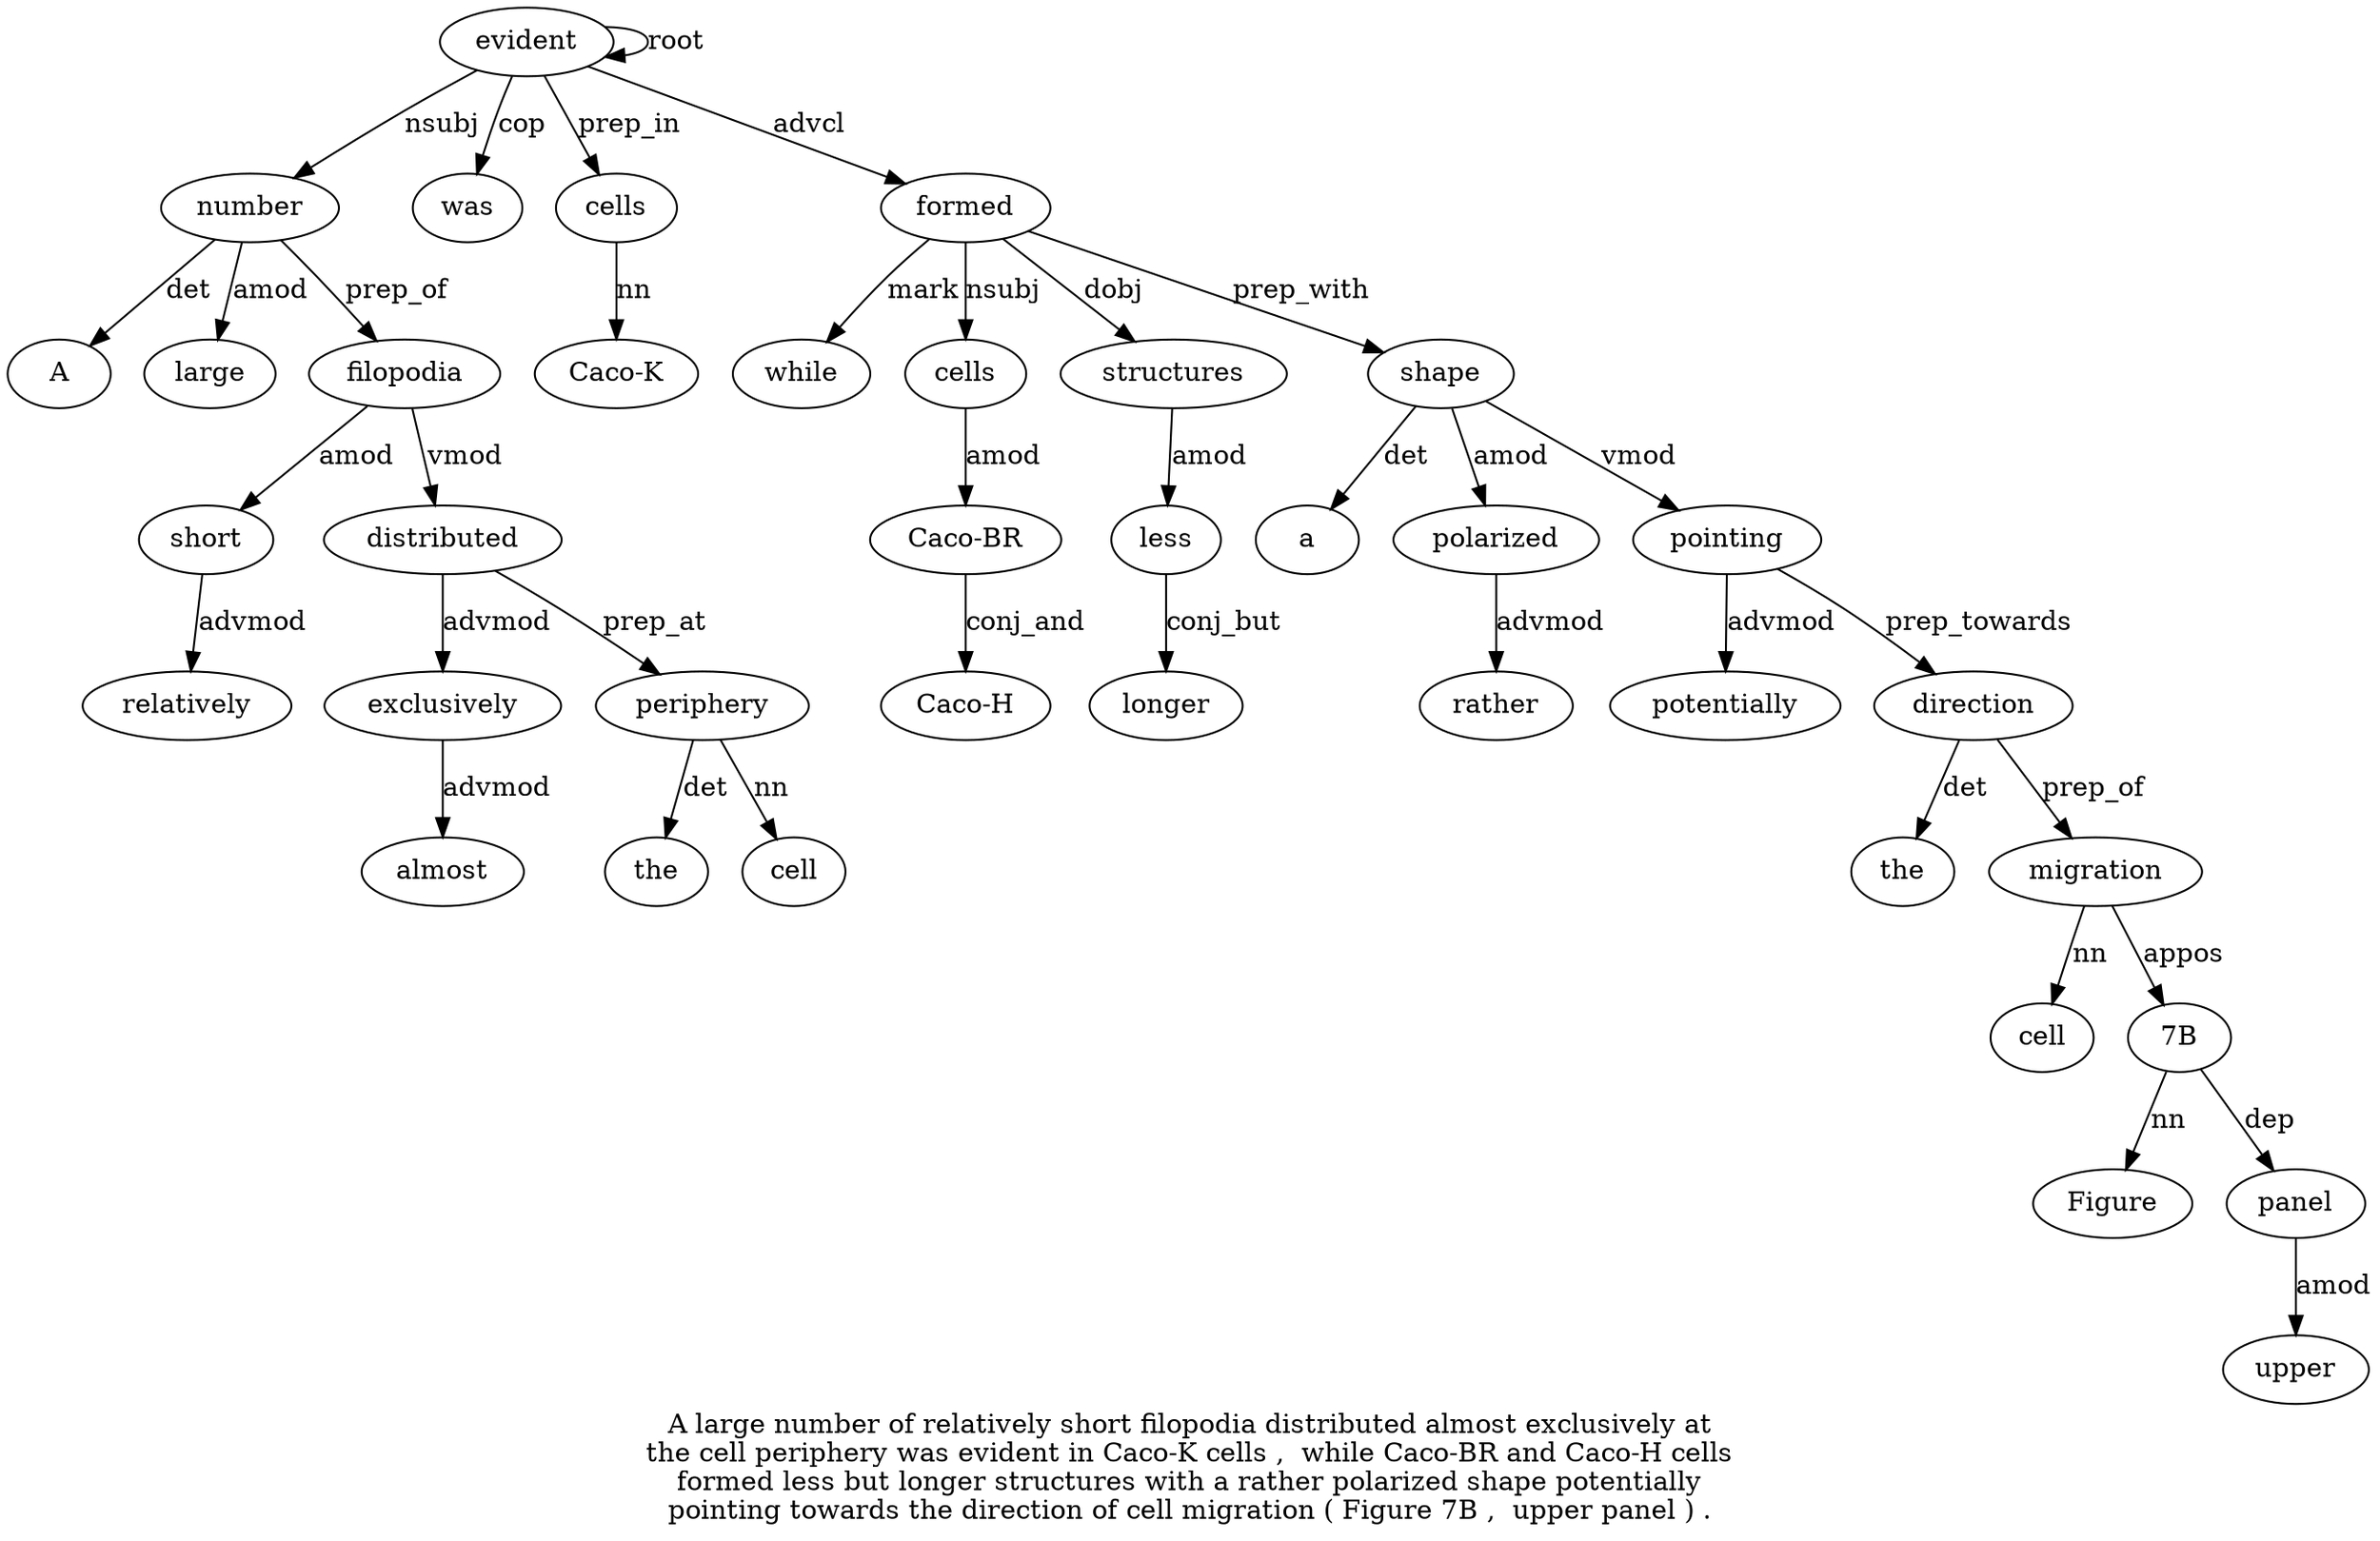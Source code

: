 digraph "A large number of relatively short filopodia distributed almost exclusively at the cell periphery was evident in Caco-K cells ,  while Caco-BR and Caco-H cells formed less but longer structures with a rather polarized shape potentially pointing towards the direction of cell migration ( Figure 7B ,  upper panel ) ." {
label="A large number of relatively short filopodia distributed almost exclusively at
the cell periphery was evident in Caco-K cells ,  while Caco-BR and Caco-H cells
formed less but longer structures with a rather polarized shape potentially
pointing towards the direction of cell migration ( Figure 7B ,  upper panel ) .";
number3 [style=filled, fillcolor=white, label=number];
A1 [style=filled, fillcolor=white, label=A];
number3 -> A1  [label=det];
large2 [style=filled, fillcolor=white, label=large];
number3 -> large2  [label=amod];
evident16 [style=filled, fillcolor=white, label=evident];
evident16 -> number3  [label=nsubj];
short6 [style=filled, fillcolor=white, label=short];
relatively5 [style=filled, fillcolor=white, label=relatively];
short6 -> relatively5  [label=advmod];
filopodia7 [style=filled, fillcolor=white, label=filopodia];
filopodia7 -> short6  [label=amod];
number3 -> filopodia7  [label=prep_of];
distributed8 [style=filled, fillcolor=white, label=distributed];
filopodia7 -> distributed8  [label=vmod];
exclusively10 [style=filled, fillcolor=white, label=exclusively];
almost9 [style=filled, fillcolor=white, label=almost];
exclusively10 -> almost9  [label=advmod];
distributed8 -> exclusively10  [label=advmod];
periphery14 [style=filled, fillcolor=white, label=periphery];
the12 [style=filled, fillcolor=white, label=the];
periphery14 -> the12  [label=det];
cell13 [style=filled, fillcolor=white, label=cell];
periphery14 -> cell13  [label=nn];
distributed8 -> periphery14  [label=prep_at];
was15 [style=filled, fillcolor=white, label=was];
evident16 -> was15  [label=cop];
evident16 -> evident16  [label=root];
cells19 [style=filled, fillcolor=white, label=cells];
"Caco-K18" [style=filled, fillcolor=white, label="Caco-K"];
cells19 -> "Caco-K18"  [label=nn];
evident16 -> cells19  [label=prep_in];
formed26 [style=filled, fillcolor=white, label=formed];
while21 [style=filled, fillcolor=white, label=while];
formed26 -> while21  [label=mark];
cells25 [style=filled, fillcolor=white, label=cells];
"Caco-BR22" [style=filled, fillcolor=white, label="Caco-BR"];
cells25 -> "Caco-BR22"  [label=amod];
"Caco-H24" [style=filled, fillcolor=white, label="Caco-H"];
"Caco-BR22" -> "Caco-H24"  [label=conj_and];
formed26 -> cells25  [label=nsubj];
evident16 -> formed26  [label=advcl];
structures30 [style=filled, fillcolor=white, label=structures];
less27 [style=filled, fillcolor=white, label=less];
structures30 -> less27  [label=amod];
longer29 [style=filled, fillcolor=white, label=longer];
less27 -> longer29  [label=conj_but];
formed26 -> structures30  [label=dobj];
shape35 [style=filled, fillcolor=white, label=shape];
a32 [style=filled, fillcolor=white, label=a];
shape35 -> a32  [label=det];
polarized34 [style=filled, fillcolor=white, label=polarized];
rather33 [style=filled, fillcolor=white, label=rather];
polarized34 -> rather33  [label=advmod];
shape35 -> polarized34  [label=amod];
formed26 -> shape35  [label=prep_with];
pointing37 [style=filled, fillcolor=white, label=pointing];
potentially36 [style=filled, fillcolor=white, label=potentially];
pointing37 -> potentially36  [label=advmod];
shape35 -> pointing37  [label=vmod];
direction40 [style=filled, fillcolor=white, label=direction];
the39 [style=filled, fillcolor=white, label=the];
direction40 -> the39  [label=det];
pointing37 -> direction40  [label=prep_towards];
migration43 [style=filled, fillcolor=white, label=migration];
cell42 [style=filled, fillcolor=white, label=cell];
migration43 -> cell42  [label=nn];
direction40 -> migration43  [label=prep_of];
"7B46" [style=filled, fillcolor=white, label="7B"];
Figure45 [style=filled, fillcolor=white, label=Figure];
"7B46" -> Figure45  [label=nn];
migration43 -> "7B46"  [label=appos];
panel49 [style=filled, fillcolor=white, label=panel];
upper48 [style=filled, fillcolor=white, label=upper];
panel49 -> upper48  [label=amod];
"7B46" -> panel49  [label=dep];
}
